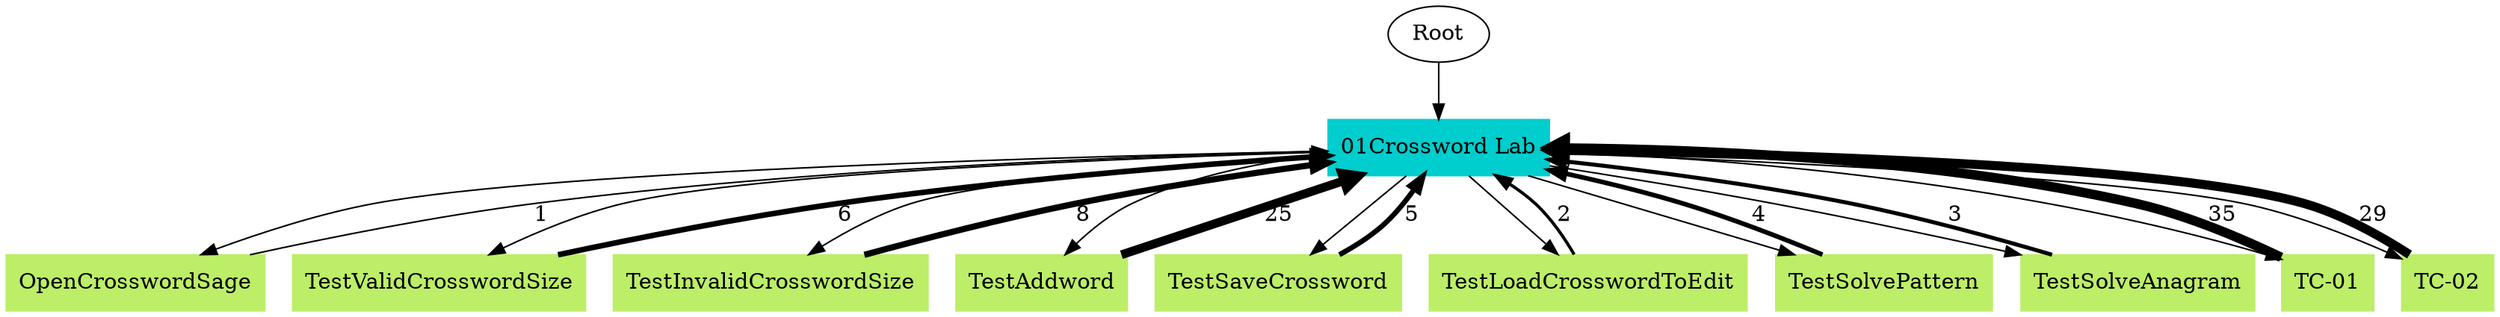 // TS <-> TC
digraph {
	Root
	"01Crossword Lab" [color=cyan3 shape=box style=filled]
		Root -> "01Crossword Lab"
	OpenCrosswordSage [color=darkolivegreen2 shape=box style=filled]
		"01Crossword Lab" -> OpenCrosswordSage
	TestValidCrosswordSize [color=darkolivegreen2 shape=box style=filled]
		"01Crossword Lab" -> TestValidCrosswordSize
	TestInvalidCrosswordSize [color=darkolivegreen2 shape=box style=filled]
		"01Crossword Lab" -> TestInvalidCrosswordSize
	TestAddword [color=darkolivegreen2 shape=box style=filled]
		"01Crossword Lab" -> TestAddword
	TestSaveCrossword [color=darkolivegreen2 shape=box style=filled]
		"01Crossword Lab" -> TestSaveCrossword
	TestLoadCrosswordToEdit [color=darkolivegreen2 shape=box style=filled]
		"01Crossword Lab" -> TestLoadCrosswordToEdit
	TestSolvePattern [color=darkolivegreen2 shape=box style=filled]
		"01Crossword Lab" -> TestSolvePattern
	TestSolveAnagram [color=darkolivegreen2 shape=box style=filled]
		"01Crossword Lab" -> TestSolveAnagram
	"TC-01" [color=darkolivegreen2 shape=box style=filled]
		"01Crossword Lab" -> "TC-01"
	"TC-02" [color=darkolivegreen2 shape=box style=filled]
		"01Crossword Lab" -> "TC-02"
		TestLoadCrosswordToEdit -> "01Crossword Lab" [label=2 penwidth=2.0]
		TestSolvePattern -> "01Crossword Lab" [label=4 penwidth=3.0]
		"TC-02" -> "01Crossword Lab" [label=29 penwidth=5.85798099513]
		TestSaveCrossword -> "01Crossword Lab" [label=5 penwidth=3.32192809489]
		TestInvalidCrosswordSize -> "01Crossword Lab" [label=8 penwidth=4.0]
		TestSolveAnagram -> "01Crossword Lab" [label=3 penwidth=2.58496250072]
		TestValidCrosswordSize -> "01Crossword Lab" [label=6 penwidth=3.58496250072]
		"TC-01" -> "01Crossword Lab" [label=35 penwidth=6.12928301694]
		OpenCrosswordSage -> "01Crossword Lab" [label=1 penwidth=1.0]
		TestAddword -> "01Crossword Lab" [label=25 penwidth=5.64385618977]
}